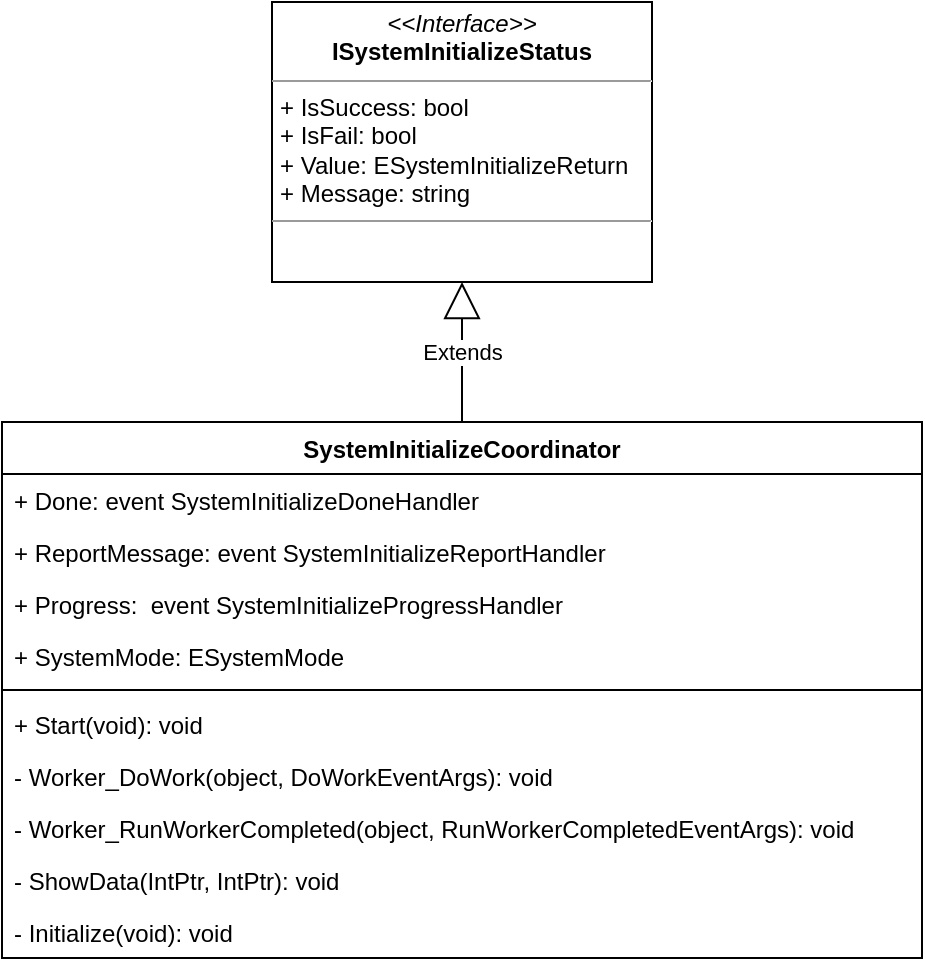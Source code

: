 <mxfile version="13.10.5" type="github" pages="6">
  <diagram id="Ql10g_WrEsumphI-Fsw1" name="System Initialize">
    <mxGraphModel dx="763" dy="784" grid="1" gridSize="10" guides="1" tooltips="1" connect="1" arrows="1" fold="1" page="1" pageScale="1" pageWidth="827" pageHeight="1169" math="0" shadow="0">
      <root>
        <mxCell id="0" />
        <mxCell id="1" parent="0" />
        <mxCell id="ycHjFJQaBbcLL5MqeMkR-2" value="&lt;p style=&quot;margin: 0px ; margin-top: 4px ; text-align: center&quot;&gt;&lt;i&gt;&amp;lt;&amp;lt;Interface&amp;gt;&amp;gt;&lt;/i&gt;&lt;br&gt;&lt;b&gt;ISystemInitializeStatus&lt;/b&gt;&lt;br&gt;&lt;/p&gt;&lt;hr size=&quot;1&quot;&gt;&lt;p style=&quot;margin: 0px ; margin-left: 4px&quot;&gt;+ IsSuccess: bool&lt;br&gt;+ IsFail: bool&lt;/p&gt;&lt;p style=&quot;margin: 0px ; margin-left: 4px&quot;&gt;+ Value: ESystemInitializeReturn&lt;/p&gt;&lt;p style=&quot;margin: 0px ; margin-left: 4px&quot;&gt;+ Message: string&lt;/p&gt;&lt;hr size=&quot;1&quot;&gt;&lt;p style=&quot;margin: 0px ; margin-left: 4px&quot;&gt;&lt;br&gt;&lt;/p&gt;" style="verticalAlign=top;align=left;overflow=fill;fontSize=12;fontFamily=Helvetica;html=1;" vertex="1" parent="1">
          <mxGeometry x="375" y="50" width="190" height="140" as="geometry" />
        </mxCell>
        <mxCell id="ycHjFJQaBbcLL5MqeMkR-5" value="SystemInitializeCoordinator" style="swimlane;fontStyle=1;align=center;verticalAlign=top;childLayout=stackLayout;horizontal=1;startSize=26;horizontalStack=0;resizeParent=1;resizeParentMax=0;resizeLast=0;collapsible=1;marginBottom=0;" vertex="1" parent="1">
          <mxGeometry x="240" y="260" width="460" height="268" as="geometry" />
        </mxCell>
        <mxCell id="ycHjFJQaBbcLL5MqeMkR-6" value="+ Done: event SystemInitializeDoneHandler" style="text;strokeColor=none;fillColor=none;align=left;verticalAlign=top;spacingLeft=4;spacingRight=4;overflow=hidden;rotatable=0;points=[[0,0.5],[1,0.5]];portConstraint=eastwest;" vertex="1" parent="ycHjFJQaBbcLL5MqeMkR-5">
          <mxGeometry y="26" width="460" height="26" as="geometry" />
        </mxCell>
        <mxCell id="ycHjFJQaBbcLL5MqeMkR-9" value="+ ReportMessage: event SystemInitializeReportHandler" style="text;strokeColor=none;fillColor=none;align=left;verticalAlign=top;spacingLeft=4;spacingRight=4;overflow=hidden;rotatable=0;points=[[0,0.5],[1,0.5]];portConstraint=eastwest;" vertex="1" parent="ycHjFJQaBbcLL5MqeMkR-5">
          <mxGeometry y="52" width="460" height="26" as="geometry" />
        </mxCell>
        <mxCell id="ycHjFJQaBbcLL5MqeMkR-11" value="+ Progress:  event SystemInitializeProgressHandler " style="text;strokeColor=none;fillColor=none;align=left;verticalAlign=top;spacingLeft=4;spacingRight=4;overflow=hidden;rotatable=0;points=[[0,0.5],[1,0.5]];portConstraint=eastwest;" vertex="1" parent="ycHjFJQaBbcLL5MqeMkR-5">
          <mxGeometry y="78" width="460" height="26" as="geometry" />
        </mxCell>
        <mxCell id="ycHjFJQaBbcLL5MqeMkR-12" value="+ SystemMode: ESystemMode" style="text;strokeColor=none;fillColor=none;align=left;verticalAlign=top;spacingLeft=4;spacingRight=4;overflow=hidden;rotatable=0;points=[[0,0.5],[1,0.5]];portConstraint=eastwest;" vertex="1" parent="ycHjFJQaBbcLL5MqeMkR-5">
          <mxGeometry y="104" width="460" height="26" as="geometry" />
        </mxCell>
        <mxCell id="ycHjFJQaBbcLL5MqeMkR-7" value="" style="line;strokeWidth=1;fillColor=none;align=left;verticalAlign=middle;spacingTop=-1;spacingLeft=3;spacingRight=3;rotatable=0;labelPosition=right;points=[];portConstraint=eastwest;" vertex="1" parent="ycHjFJQaBbcLL5MqeMkR-5">
          <mxGeometry y="130" width="460" height="8" as="geometry" />
        </mxCell>
        <mxCell id="ycHjFJQaBbcLL5MqeMkR-8" value="+ Start(void): void" style="text;strokeColor=none;fillColor=none;align=left;verticalAlign=top;spacingLeft=4;spacingRight=4;overflow=hidden;rotatable=0;points=[[0,0.5],[1,0.5]];portConstraint=eastwest;" vertex="1" parent="ycHjFJQaBbcLL5MqeMkR-5">
          <mxGeometry y="138" width="460" height="26" as="geometry" />
        </mxCell>
        <mxCell id="ycHjFJQaBbcLL5MqeMkR-14" value="- Worker_DoWork(object, DoWorkEventArgs): void" style="text;strokeColor=none;fillColor=none;align=left;verticalAlign=top;spacingLeft=4;spacingRight=4;overflow=hidden;rotatable=0;points=[[0,0.5],[1,0.5]];portConstraint=eastwest;" vertex="1" parent="ycHjFJQaBbcLL5MqeMkR-5">
          <mxGeometry y="164" width="460" height="26" as="geometry" />
        </mxCell>
        <mxCell id="ycHjFJQaBbcLL5MqeMkR-15" value="- Worker_RunWorkerCompleted(object, RunWorkerCompletedEventArgs): void" style="text;strokeColor=none;fillColor=none;align=left;verticalAlign=top;spacingLeft=4;spacingRight=4;overflow=hidden;rotatable=0;points=[[0,0.5],[1,0.5]];portConstraint=eastwest;" vertex="1" parent="ycHjFJQaBbcLL5MqeMkR-5">
          <mxGeometry y="190" width="460" height="26" as="geometry" />
        </mxCell>
        <mxCell id="ycHjFJQaBbcLL5MqeMkR-16" value="- ShowData(IntPtr, IntPtr): void" style="text;strokeColor=none;fillColor=none;align=left;verticalAlign=top;spacingLeft=4;spacingRight=4;overflow=hidden;rotatable=0;points=[[0,0.5],[1,0.5]];portConstraint=eastwest;" vertex="1" parent="ycHjFJQaBbcLL5MqeMkR-5">
          <mxGeometry y="216" width="460" height="26" as="geometry" />
        </mxCell>
        <mxCell id="ycHjFJQaBbcLL5MqeMkR-13" value="- Initialize(void): void" style="text;strokeColor=none;fillColor=none;align=left;verticalAlign=top;spacingLeft=4;spacingRight=4;overflow=hidden;rotatable=0;points=[[0,0.5],[1,0.5]];portConstraint=eastwest;" vertex="1" parent="ycHjFJQaBbcLL5MqeMkR-5">
          <mxGeometry y="242" width="460" height="26" as="geometry" />
        </mxCell>
        <mxCell id="ycHjFJQaBbcLL5MqeMkR-17" value="Extends" style="endArrow=block;endSize=16;endFill=0;html=1;entryX=0.5;entryY=1;entryDx=0;entryDy=0;exitX=0.5;exitY=0;exitDx=0;exitDy=0;" edge="1" parent="1" source="ycHjFJQaBbcLL5MqeMkR-5" target="ycHjFJQaBbcLL5MqeMkR-2">
          <mxGeometry width="160" relative="1" as="geometry">
            <mxPoint x="120" y="200" as="sourcePoint" />
            <mxPoint x="280" y="200" as="targetPoint" />
          </mxGeometry>
        </mxCell>
      </root>
    </mxGraphModel>
  </diagram>
  <diagram id="pEetu2_riXs2L3PbN_n6" name="Test Program Editor">
    <mxGraphModel dx="541" dy="653" grid="1" gridSize="10" guides="1" tooltips="1" connect="1" arrows="1" fold="1" page="1" pageScale="1" pageWidth="827" pageHeight="1169" math="0" shadow="0">
      <root>
        <mxCell id="yw-0rpx78fEYLzXJZDjr-0" />
        <mxCell id="yw-0rpx78fEYLzXJZDjr-1" parent="yw-0rpx78fEYLzXJZDjr-0" />
        <mxCell id="yw-0rpx78fEYLzXJZDjr-2" value="CGUITestProgram" style="swimlane;fontStyle=1;align=center;verticalAlign=top;childLayout=stackLayout;horizontal=1;startSize=26;horizontalStack=0;resizeParent=1;resizeParentMax=0;resizeLast=0;collapsible=1;marginBottom=0;" vertex="1" collapsed="1" parent="yw-0rpx78fEYLzXJZDjr-1">
          <mxGeometry x="344" y="480" width="140" height="26" as="geometry">
            <mxRectangle x="280" y="10" width="286" height="554" as="alternateBounds" />
          </mxGeometry>
        </mxCell>
        <mxCell id="yw-0rpx78fEYLzXJZDjr-3" value="+ m_FlowTable: CGUIFlowTable" style="text;strokeColor=none;fillColor=none;align=left;verticalAlign=top;spacingLeft=4;spacingRight=4;overflow=hidden;rotatable=0;points=[[0,0.5],[1,0.5]];portConstraint=eastwest;" vertex="1" parent="yw-0rpx78fEYLzXJZDjr-2">
          <mxGeometry y="26" width="140" height="26" as="geometry" />
        </mxCell>
        <mxCell id="yw-0rpx78fEYLzXJZDjr-6" value="+ m_TimingTable: CGUITimingTable" style="text;strokeColor=none;fillColor=none;align=left;verticalAlign=top;spacingLeft=4;spacingRight=4;overflow=hidden;rotatable=0;points=[[0,0.5],[1,0.5]];portConstraint=eastwest;" vertex="1" parent="yw-0rpx78fEYLzXJZDjr-2">
          <mxGeometry y="52" width="140" height="26" as="geometry" />
        </mxCell>
        <mxCell id="yw-0rpx78fEYLzXJZDjr-7" value="+ m_LimitTable: CGUILimitTable" style="text;strokeColor=none;fillColor=none;align=left;verticalAlign=top;spacingLeft=4;spacingRight=4;overflow=hidden;rotatable=0;points=[[0,0.5],[1,0.5]];portConstraint=eastwest;" vertex="1" parent="yw-0rpx78fEYLzXJZDjr-2">
          <mxGeometry y="78" width="140" height="26" as="geometry" />
        </mxCell>
        <mxCell id="yw-0rpx78fEYLzXJZDjr-8" value="+ m_Pattern: CGUIPattern" style="text;strokeColor=none;fillColor=none;align=left;verticalAlign=top;spacingLeft=4;spacingRight=4;overflow=hidden;rotatable=0;points=[[0,0.5],[1,0.5]];portConstraint=eastwest;" vertex="1" parent="yw-0rpx78fEYLzXJZDjr-2">
          <mxGeometry y="104" width="140" height="26" as="geometry" />
        </mxCell>
        <mxCell id="yw-0rpx78fEYLzXJZDjr-10" value="+ m_bPause: bool" style="text;strokeColor=none;fillColor=none;align=left;verticalAlign=top;spacingLeft=4;spacingRight=4;overflow=hidden;rotatable=0;points=[[0,0.5],[1,0.5]];portConstraint=eastwest;" vertex="1" parent="yw-0rpx78fEYLzXJZDjr-2">
          <mxGeometry y="130" width="140" height="26" as="geometry" />
        </mxCell>
        <mxCell id="yw-0rpx78fEYLzXJZDjr-13" value="+ m_bDebugTestMode: bool" style="text;strokeColor=none;fillColor=none;align=left;verticalAlign=top;spacingLeft=4;spacingRight=4;overflow=hidden;rotatable=0;points=[[0,0.5],[1,0.5]];portConstraint=eastwest;" vertex="1" parent="yw-0rpx78fEYLzXJZDjr-2">
          <mxGeometry y="156" width="140" height="26" as="geometry" />
        </mxCell>
        <mxCell id="yw-0rpx78fEYLzXJZDjr-14" value="+ m_bHoldTestMode: bool" style="text;strokeColor=none;fillColor=none;align=left;verticalAlign=top;spacingLeft=4;spacingRight=4;overflow=hidden;rotatable=0;points=[[0,0.5],[1,0.5]];portConstraint=eastwest;" vertex="1" parent="yw-0rpx78fEYLzXJZDjr-2">
          <mxGeometry y="182" width="140" height="26" as="geometry" />
        </mxCell>
        <mxCell id="yw-0rpx78fEYLzXJZDjr-12" value="+ m_bBreakAcFail: bool" style="text;strokeColor=none;fillColor=none;align=left;verticalAlign=top;spacingLeft=4;spacingRight=4;overflow=hidden;rotatable=0;points=[[0,0.5],[1,0.5]];portConstraint=eastwest;" vertex="1" parent="yw-0rpx78fEYLzXJZDjr-2">
          <mxGeometry y="208" width="140" height="26" as="geometry" />
        </mxCell>
        <mxCell id="yw-0rpx78fEYLzXJZDjr-11" value="+ m_Signal: CGUISignal" style="text;strokeColor=none;fillColor=none;align=left;verticalAlign=top;spacingLeft=4;spacingRight=4;overflow=hidden;rotatable=0;points=[[0,0.5],[1,0.5]];portConstraint=eastwest;" vertex="1" parent="yw-0rpx78fEYLzXJZDjr-2">
          <mxGeometry y="234" width="140" height="26" as="geometry" />
        </mxCell>
        <mxCell id="yw-0rpx78fEYLzXJZDjr-15" value="+ m_bBreakDcFail: bool" style="text;strokeColor=none;fillColor=none;align=left;verticalAlign=top;spacingLeft=4;spacingRight=4;overflow=hidden;rotatable=0;points=[[0,0.5],[1,0.5]];portConstraint=eastwest;" vertex="1" parent="yw-0rpx78fEYLzXJZDjr-2">
          <mxGeometry y="260" width="140" height="26" as="geometry" />
        </mxCell>
        <mxCell id="yw-0rpx78fEYLzXJZDjr-16" value="+ m_dTestItemLoopDelay: double" style="text;strokeColor=none;fillColor=none;align=left;verticalAlign=top;spacingLeft=4;spacingRight=4;overflow=hidden;rotatable=0;points=[[0,0.5],[1,0.5]];portConstraint=eastwest;" vertex="1" parent="yw-0rpx78fEYLzXJZDjr-2">
          <mxGeometry y="286" width="140" height="26" as="geometry" />
        </mxCell>
        <mxCell id="yw-0rpx78fEYLzXJZDjr-18" value="+ m_dIndexTestTime: double" style="text;strokeColor=none;fillColor=none;align=left;verticalAlign=top;spacingLeft=4;spacingRight=4;overflow=hidden;rotatable=0;points=[[0,0.5],[1,0.5]];portConstraint=eastwest;" vertex="1" parent="yw-0rpx78fEYLzXJZDjr-2">
          <mxGeometry y="312" width="140" height="26" as="geometry" />
        </mxCell>
        <mxCell id="yw-0rpx78fEYLzXJZDjr-19" value="+ m_dRealTestTime: double" style="text;strokeColor=none;fillColor=none;align=left;verticalAlign=top;spacingLeft=4;spacingRight=4;overflow=hidden;rotatable=0;points=[[0,0.5],[1,0.5]];portConstraint=eastwest;" vertex="1" parent="yw-0rpx78fEYLzXJZDjr-2">
          <mxGeometry y="338" width="140" height="26" as="geometry" />
        </mxCell>
        <mxCell id="yw-0rpx78fEYLzXJZDjr-17" value="+ m_uiTestItemLoopCount: uint" style="text;strokeColor=none;fillColor=none;align=left;verticalAlign=top;spacingLeft=4;spacingRight=4;overflow=hidden;rotatable=0;points=[[0,0.5],[1,0.5]];portConstraint=eastwest;" vertex="1" parent="yw-0rpx78fEYLzXJZDjr-2">
          <mxGeometry y="364" width="140" height="26" as="geometry" />
        </mxCell>
        <mxCell id="yw-0rpx78fEYLzXJZDjr-9" value="+ m_Spjt: CGUISpjt" style="text;strokeColor=none;fillColor=none;align=left;verticalAlign=top;spacingLeft=4;spacingRight=4;overflow=hidden;rotatable=0;points=[[0,0.5],[1,0.5]];portConstraint=eastwest;" vertex="1" parent="yw-0rpx78fEYLzXJZDjr-2">
          <mxGeometry y="390" width="140" height="26" as="geometry" />
        </mxCell>
        <mxCell id="yw-0rpx78fEYLzXJZDjr-4" value="" style="line;strokeWidth=1;fillColor=none;align=left;verticalAlign=middle;spacingTop=-1;spacingLeft=3;spacingRight=3;rotatable=0;labelPosition=right;points=[];portConstraint=eastwest;" vertex="1" parent="yw-0rpx78fEYLzXJZDjr-2">
          <mxGeometry y="416" width="140" height="8" as="geometry" />
        </mxCell>
        <mxCell id="yw-0rpx78fEYLzXJZDjr-5" value="+ GenerateHeader(string): bool" style="text;strokeColor=none;fillColor=none;align=left;verticalAlign=top;spacingLeft=4;spacingRight=4;overflow=hidden;rotatable=0;points=[[0,0.5],[1,0.5]];portConstraint=eastwest;" vertex="1" parent="yw-0rpx78fEYLzXJZDjr-2">
          <mxGeometry y="424" width="140" height="26" as="geometry" />
        </mxCell>
        <mxCell id="yw-0rpx78fEYLzXJZDjr-20" value="+ get_m_bActiveSite(uint): bool" style="text;strokeColor=none;fillColor=none;align=left;verticalAlign=top;spacingLeft=4;spacingRight=4;overflow=hidden;rotatable=0;points=[[0,0.5],[1,0.5]];portConstraint=eastwest;" vertex="1" parent="yw-0rpx78fEYLzXJZDjr-2">
          <mxGeometry y="450" width="140" height="26" as="geometry" />
        </mxCell>
        <mxCell id="yw-0rpx78fEYLzXJZDjr-21" value="+ Initialize(void): void" style="text;strokeColor=none;fillColor=none;align=left;verticalAlign=top;spacingLeft=4;spacingRight=4;overflow=hidden;rotatable=0;points=[[0,0.5],[1,0.5]];portConstraint=eastwest;" vertex="1" parent="yw-0rpx78fEYLzXJZDjr-2">
          <mxGeometry y="476" width="140" height="26" as="geometry" />
        </mxCell>
        <mxCell id="yw-0rpx78fEYLzXJZDjr-22" value="+ Save(void): void" style="text;strokeColor=none;fillColor=none;align=left;verticalAlign=top;spacingLeft=4;spacingRight=4;overflow=hidden;rotatable=0;points=[[0,0.5],[1,0.5]];portConstraint=eastwest;" vertex="1" parent="yw-0rpx78fEYLzXJZDjr-2">
          <mxGeometry y="502" width="140" height="26" as="geometry" />
        </mxCell>
        <mxCell id="yw-0rpx78fEYLzXJZDjr-23" value="+ set_m_bActiveSite(uint, bool): void" style="text;strokeColor=none;fillColor=none;align=left;verticalAlign=top;spacingLeft=4;spacingRight=4;overflow=hidden;rotatable=0;points=[[0,0.5],[1,0.5]];portConstraint=eastwest;" vertex="1" parent="yw-0rpx78fEYLzXJZDjr-2">
          <mxGeometry y="528" width="140" height="26" as="geometry" />
        </mxCell>
        <mxCell id="yw-0rpx78fEYLzXJZDjr-24" value="CGUISpjt" style="swimlane;fontStyle=1;align=center;verticalAlign=top;childLayout=stackLayout;horizontal=1;startSize=26;horizontalStack=0;resizeParent=1;resizeParentMax=0;resizeLast=0;collapsible=1;marginBottom=0;" vertex="1" collapsed="1" parent="yw-0rpx78fEYLzXJZDjr-1">
          <mxGeometry x="30" y="620" width="90" height="26" as="geometry">
            <mxRectangle x="20" y="490" width="240" height="658" as="alternateBounds" />
          </mxGeometry>
        </mxCell>
        <mxCell id="yw-0rpx78fEYLzXJZDjr-25" value="+ m_szFlowTable: string" style="text;strokeColor=none;fillColor=none;align=left;verticalAlign=top;spacingLeft=4;spacingRight=4;overflow=hidden;rotatable=0;points=[[0,0.5],[1,0.5]];portConstraint=eastwest;" vertex="1" parent="yw-0rpx78fEYLzXJZDjr-24">
          <mxGeometry y="26" width="90" height="26" as="geometry" />
        </mxCell>
        <mxCell id="yw-0rpx78fEYLzXJZDjr-28" value="+ m_TimSet: string" style="text;strokeColor=none;fillColor=none;align=left;verticalAlign=top;spacingLeft=4;spacingRight=4;overflow=hidden;rotatable=0;points=[[0,0.5],[1,0.5]];portConstraint=eastwest;" vertex="1" parent="yw-0rpx78fEYLzXJZDjr-24">
          <mxGeometry y="52" width="90" height="26" as="geometry" />
        </mxCell>
        <mxCell id="yw-0rpx78fEYLzXJZDjr-29" value="+ m_szLimit: string" style="text;strokeColor=none;fillColor=none;align=left;verticalAlign=top;spacingLeft=4;spacingRight=4;overflow=hidden;rotatable=0;points=[[0,0.5],[1,0.5]];portConstraint=eastwest;" vertex="1" parent="yw-0rpx78fEYLzXJZDjr-24">
          <mxGeometry y="78" width="90" height="26" as="geometry" />
        </mxCell>
        <mxCell id="yw-0rpx78fEYLzXJZDjr-30" value="+ m_szDll: string" style="text;strokeColor=none;fillColor=none;align=left;verticalAlign=top;spacingLeft=4;spacingRight=4;overflow=hidden;rotatable=0;points=[[0,0.5],[1,0.5]];portConstraint=eastwest;" vertex="1" parent="yw-0rpx78fEYLzXJZDjr-24">
          <mxGeometry y="104" width="90" height="26" as="geometry" />
        </mxCell>
        <mxCell id="yw-0rpx78fEYLzXJZDjr-31" value="+ m_VszPattern: List&lt;string&gt;" style="text;strokeColor=none;fillColor=none;align=left;verticalAlign=top;spacingLeft=4;spacingRight=4;overflow=hidden;rotatable=0;points=[[0,0.5],[1,0.5]];portConstraint=eastwest;" vertex="1" parent="yw-0rpx78fEYLzXJZDjr-24">
          <mxGeometry y="130" width="90" height="26" as="geometry" />
        </mxCell>
        <mxCell id="yw-0rpx78fEYLzXJZDjr-32" value="+ m_iTesterType: int" style="text;strokeColor=none;fillColor=none;align=left;verticalAlign=top;spacingLeft=4;spacingRight=4;overflow=hidden;rotatable=0;points=[[0,0.5],[1,0.5]];portConstraint=eastwest;" vertex="1" parent="yw-0rpx78fEYLzXJZDjr-24">
          <mxGeometry y="156" width="90" height="26" as="geometry" />
        </mxCell>
        <mxCell id="yw-0rpx78fEYLzXJZDjr-33" value="+ m_uiMaxSite: uint" style="text;strokeColor=none;fillColor=none;align=left;verticalAlign=top;spacingLeft=4;spacingRight=4;overflow=hidden;rotatable=0;points=[[0,0.5],[1,0.5]];portConstraint=eastwest;" vertex="1" parent="yw-0rpx78fEYLzXJZDjr-24">
          <mxGeometry y="182" width="90" height="26" as="geometry" />
        </mxCell>
        <mxCell id="yw-0rpx78fEYLzXJZDjr-34" value="+ m_iHwAlarmBin: int" style="text;strokeColor=none;fillColor=none;align=left;verticalAlign=top;spacingLeft=4;spacingRight=4;overflow=hidden;rotatable=0;points=[[0,0.5],[1,0.5]];portConstraint=eastwest;" vertex="1" parent="yw-0rpx78fEYLzXJZDjr-24">
          <mxGeometry y="208" width="90" height="26" as="geometry" />
        </mxCell>
        <mxCell id="yw-0rpx78fEYLzXJZDjr-35" value="+ m_iSwAlarmBin: int" style="text;strokeColor=none;fillColor=none;align=left;verticalAlign=top;spacingLeft=4;spacingRight=4;overflow=hidden;rotatable=0;points=[[0,0.5],[1,0.5]];portConstraint=eastwest;" vertex="1" parent="yw-0rpx78fEYLzXJZDjr-24">
          <mxGeometry y="234" width="90" height="26" as="geometry" />
        </mxCell>
        <mxCell id="yw-0rpx78fEYLzXJZDjr-36" value="+ m_szProductType: string" style="text;strokeColor=none;fillColor=none;align=left;verticalAlign=top;spacingLeft=4;spacingRight=4;overflow=hidden;rotatable=0;points=[[0,0.5],[1,0.5]];portConstraint=eastwest;" vertex="1" parent="yw-0rpx78fEYLzXJZDjr-24">
          <mxGeometry y="260" width="90" height="26" as="geometry" />
        </mxCell>
        <mxCell id="yw-0rpx78fEYLzXJZDjr-37" value="+ m_szSignal: string" style="text;strokeColor=none;fillColor=none;align=left;verticalAlign=top;spacingLeft=4;spacingRight=4;overflow=hidden;rotatable=0;points=[[0,0.5],[1,0.5]];portConstraint=eastwest;" vertex="1" parent="yw-0rpx78fEYLzXJZDjr-24">
          <mxGeometry y="286" width="90" height="26" as="geometry" />
        </mxCell>
        <mxCell id="yw-0rpx78fEYLzXJZDjr-38" value="+ m_bXls: bool" style="text;strokeColor=none;fillColor=none;align=left;verticalAlign=top;spacingLeft=4;spacingRight=4;overflow=hidden;rotatable=0;points=[[0,0.5],[1,0.5]];portConstraint=eastwest;" vertex="1" parent="yw-0rpx78fEYLzXJZDjr-24">
          <mxGeometry y="312" width="90" height="26" as="geometry" />
        </mxCell>
        <mxCell id="yw-0rpx78fEYLzXJZDjr-39" value="+ m_bContinueOnAcFail: bool" style="text;strokeColor=none;fillColor=none;align=left;verticalAlign=top;spacingLeft=4;spacingRight=4;overflow=hidden;rotatable=0;points=[[0,0.5],[1,0.5]];portConstraint=eastwest;" vertex="1" parent="yw-0rpx78fEYLzXJZDjr-24">
          <mxGeometry y="338" width="90" height="26" as="geometry" />
        </mxCell>
        <mxCell id="yw-0rpx78fEYLzXJZDjr-40" value="+ m_bTestTime: bool" style="text;strokeColor=none;fillColor=none;align=left;verticalAlign=top;spacingLeft=4;spacingRight=4;overflow=hidden;rotatable=0;points=[[0,0.5],[1,0.5]];portConstraint=eastwest;" vertex="1" parent="yw-0rpx78fEYLzXJZDjr-24">
          <mxGeometry y="364" width="90" height="26" as="geometry" />
        </mxCell>
        <mxCell id="yw-0rpx78fEYLzXJZDjr-41" value="+ m_bDatalog: bool" style="text;strokeColor=none;fillColor=none;align=left;verticalAlign=top;spacingLeft=4;spacingRight=4;overflow=hidden;rotatable=0;points=[[0,0.5],[1,0.5]];portConstraint=eastwest;" vertex="1" parent="yw-0rpx78fEYLzXJZDjr-24">
          <mxGeometry y="390" width="90" height="26" as="geometry" />
        </mxCell>
        <mxCell id="yw-0rpx78fEYLzXJZDjr-42" value="+ m_bTestRawData: bool" style="text;strokeColor=none;fillColor=none;align=left;verticalAlign=top;spacingLeft=4;spacingRight=4;overflow=hidden;rotatable=0;points=[[0,0.5],[1,0.5]];portConstraint=eastwest;" vertex="1" parent="yw-0rpx78fEYLzXJZDjr-24">
          <mxGeometry y="416" width="90" height="26" as="geometry" />
        </mxCell>
        <mxCell id="yw-0rpx78fEYLzXJZDjr-43" value="+ m_uiInterface: uint" style="text;strokeColor=none;fillColor=none;align=left;verticalAlign=top;spacingLeft=4;spacingRight=4;overflow=hidden;rotatable=0;points=[[0,0.5],[1,0.5]];portConstraint=eastwest;" vertex="1" parent="yw-0rpx78fEYLzXJZDjr-24">
          <mxGeometry y="442" width="90" height="26" as="geometry" />
        </mxCell>
        <mxCell id="yw-0rpx78fEYLzXJZDjr-44" value="+ m_szOSVersion: string" style="text;strokeColor=none;fillColor=none;align=left;verticalAlign=top;spacingLeft=4;spacingRight=4;overflow=hidden;rotatable=0;points=[[0,0.5],[1,0.5]];portConstraint=eastwest;" vertex="1" parent="yw-0rpx78fEYLzXJZDjr-24">
          <mxGeometry y="468" width="90" height="26" as="geometry" />
        </mxCell>
        <mxCell id="yw-0rpx78fEYLzXJZDjr-45" value="+ m_bStopOnFail: bool" style="text;strokeColor=none;fillColor=none;align=left;verticalAlign=top;spacingLeft=4;spacingRight=4;overflow=hidden;rotatable=0;points=[[0,0.5],[1,0.5]];portConstraint=eastwest;" vertex="1" parent="yw-0rpx78fEYLzXJZDjr-24">
          <mxGeometry y="494" width="90" height="26" as="geometry" />
        </mxCell>
        <mxCell id="yw-0rpx78fEYLzXJZDjr-46" value="+ m_szFullName: string" style="text;strokeColor=none;fillColor=none;align=left;verticalAlign=top;spacingLeft=4;spacingRight=4;overflow=hidden;rotatable=0;points=[[0,0.5],[1,0.5]];portConstraint=eastwest;" vertex="1" parent="yw-0rpx78fEYLzXJZDjr-24">
          <mxGeometry y="520" width="90" height="26" as="geometry" />
        </mxCell>
        <mxCell id="yw-0rpx78fEYLzXJZDjr-26" value="" style="line;strokeWidth=1;fillColor=none;align=left;verticalAlign=middle;spacingTop=-1;spacingLeft=3;spacingRight=3;rotatable=0;labelPosition=right;points=[];portConstraint=eastwest;" vertex="1" parent="yw-0rpx78fEYLzXJZDjr-24">
          <mxGeometry y="546" width="90" height="8" as="geometry" />
        </mxCell>
        <mxCell id="yw-0rpx78fEYLzXJZDjr-27" value="+ CopyFrom(CGUISpjt): void" style="text;strokeColor=none;fillColor=none;align=left;verticalAlign=top;spacingLeft=4;spacingRight=4;overflow=hidden;rotatable=0;points=[[0,0.5],[1,0.5]];portConstraint=eastwest;" vertex="1" parent="yw-0rpx78fEYLzXJZDjr-24">
          <mxGeometry y="554" width="90" height="26" as="geometry" />
        </mxCell>
        <mxCell id="yw-0rpx78fEYLzXJZDjr-47" value="+ Initialize(void): void" style="text;strokeColor=none;fillColor=none;align=left;verticalAlign=top;spacingLeft=4;spacingRight=4;overflow=hidden;rotatable=0;points=[[0,0.5],[1,0.5]];portConstraint=eastwest;" vertex="1" parent="yw-0rpx78fEYLzXJZDjr-24">
          <mxGeometry y="580" width="90" height="26" as="geometry" />
        </mxCell>
        <mxCell id="yw-0rpx78fEYLzXJZDjr-48" value="+ SerializeSpjt(bool): bool" style="text;strokeColor=none;fillColor=none;align=left;verticalAlign=top;spacingLeft=4;spacingRight=4;overflow=hidden;rotatable=0;points=[[0,0.5],[1,0.5]];portConstraint=eastwest;" vertex="1" parent="yw-0rpx78fEYLzXJZDjr-24">
          <mxGeometry y="606" width="90" height="26" as="geometry" />
        </mxCell>
        <mxCell id="yw-0rpx78fEYLzXJZDjr-50" value="+ SerializeSpjt(string, bool): bool" style="text;strokeColor=none;fillColor=none;align=left;verticalAlign=top;spacingLeft=4;spacingRight=4;overflow=hidden;rotatable=0;points=[[0,0.5],[1,0.5]];portConstraint=eastwest;" vertex="1" parent="yw-0rpx78fEYLzXJZDjr-24">
          <mxGeometry y="632" width="90" height="26" as="geometry" />
        </mxCell>
        <mxCell id="yw-0rpx78fEYLzXJZDjr-51" value="CGUISignal" style="swimlane;fontStyle=1;align=center;verticalAlign=top;childLayout=stackLayout;horizontal=1;startSize=26;horizontalStack=0;resizeParent=1;resizeParentMax=0;resizeLast=0;collapsible=1;marginBottom=0;" vertex="1" collapsed="1" parent="yw-0rpx78fEYLzXJZDjr-1">
          <mxGeometry x="150" y="620" width="100" height="26" as="geometry">
            <mxRectangle x="150" y="620" width="250" height="216" as="alternateBounds" />
          </mxGeometry>
        </mxCell>
        <mxCell id="yw-0rpx78fEYLzXJZDjr-52" value="+ m_VPinGroup: List&lt;CGUIPinGroup&gt;" style="text;strokeColor=none;fillColor=none;align=left;verticalAlign=top;spacingLeft=4;spacingRight=4;overflow=hidden;rotatable=0;points=[[0,0.5],[1,0.5]];portConstraint=eastwest;" vertex="1" parent="yw-0rpx78fEYLzXJZDjr-51">
          <mxGeometry y="26" width="100" height="26" as="geometry" />
        </mxCell>
        <mxCell id="yw-0rpx78fEYLzXJZDjr-55" value="+ m_VPinData: List&lt;CGUIPinData&gt;" style="text;strokeColor=none;fillColor=none;align=left;verticalAlign=top;spacingLeft=4;spacingRight=4;overflow=hidden;rotatable=0;points=[[0,0.5],[1,0.5]];portConstraint=eastwest;" vertex="1" parent="yw-0rpx78fEYLzXJZDjr-51">
          <mxGeometry y="52" width="100" height="26" as="geometry" />
        </mxCell>
        <mxCell id="yw-0rpx78fEYLzXJZDjr-56" value="+ m_SoftwareSlot: CGUISoftwareSlot" style="text;strokeColor=none;fillColor=none;align=left;verticalAlign=top;spacingLeft=4;spacingRight=4;overflow=hidden;rotatable=0;points=[[0,0.5],[1,0.5]];portConstraint=eastwest;" vertex="1" parent="yw-0rpx78fEYLzXJZDjr-51">
          <mxGeometry y="78" width="100" height="26" as="geometry" />
        </mxCell>
        <mxCell id="yw-0rpx78fEYLzXJZDjr-53" value="" style="line;strokeWidth=1;fillColor=none;align=left;verticalAlign=middle;spacingTop=-1;spacingLeft=3;spacingRight=3;rotatable=0;labelPosition=right;points=[];portConstraint=eastwest;" vertex="1" parent="yw-0rpx78fEYLzXJZDjr-51">
          <mxGeometry y="104" width="100" height="8" as="geometry" />
        </mxCell>
        <mxCell id="yw-0rpx78fEYLzXJZDjr-54" value="+ CopyFrom(CGUISignal): void" style="text;strokeColor=none;fillColor=none;align=left;verticalAlign=top;spacingLeft=4;spacingRight=4;overflow=hidden;rotatable=0;points=[[0,0.5],[1,0.5]];portConstraint=eastwest;" vertex="1" parent="yw-0rpx78fEYLzXJZDjr-51">
          <mxGeometry y="112" width="100" height="26" as="geometry" />
        </mxCell>
        <mxCell id="yw-0rpx78fEYLzXJZDjr-57" value="+ Initialize(void): void" style="text;strokeColor=none;fillColor=none;align=left;verticalAlign=top;spacingLeft=4;spacingRight=4;overflow=hidden;rotatable=0;points=[[0,0.5],[1,0.5]];portConstraint=eastwest;" vertex="1" parent="yw-0rpx78fEYLzXJZDjr-51">
          <mxGeometry y="138" width="100" height="26" as="geometry" />
        </mxCell>
        <mxCell id="yw-0rpx78fEYLzXJZDjr-58" value="+ SerializeSignal(bool): bool" style="text;strokeColor=none;fillColor=none;align=left;verticalAlign=top;spacingLeft=4;spacingRight=4;overflow=hidden;rotatable=0;points=[[0,0.5],[1,0.5]];portConstraint=eastwest;" vertex="1" parent="yw-0rpx78fEYLzXJZDjr-51">
          <mxGeometry y="164" width="100" height="26" as="geometry" />
        </mxCell>
        <mxCell id="yw-0rpx78fEYLzXJZDjr-59" value="+ SerializeSignal(string, bool): bool" style="text;strokeColor=none;fillColor=none;align=left;verticalAlign=top;spacingLeft=4;spacingRight=4;overflow=hidden;rotatable=0;points=[[0,0.5],[1,0.5]];portConstraint=eastwest;" vertex="1" parent="yw-0rpx78fEYLzXJZDjr-51">
          <mxGeometry y="190" width="100" height="26" as="geometry" />
        </mxCell>
        <mxCell id="yw-0rpx78fEYLzXJZDjr-60" value="CGUIFlowTable" style="swimlane;fontStyle=1;align=center;verticalAlign=top;childLayout=stackLayout;horizontal=1;startSize=26;horizontalStack=0;resizeParent=1;resizeParentMax=0;resizeLast=0;collapsible=1;marginBottom=0;" vertex="1" collapsed="1" parent="yw-0rpx78fEYLzXJZDjr-1">
          <mxGeometry x="280" y="620" width="120" height="26" as="geometry">
            <mxRectangle x="280" y="620" width="240" height="164" as="alternateBounds" />
          </mxGeometry>
        </mxCell>
        <mxCell id="yw-0rpx78fEYLzXJZDjr-61" value="+ m_VFlowData: List&lt;CGUIFlowData&gt;" style="text;strokeColor=none;fillColor=none;align=left;verticalAlign=top;spacingLeft=4;spacingRight=4;overflow=hidden;rotatable=0;points=[[0,0.5],[1,0.5]];portConstraint=eastwest;" vertex="1" parent="yw-0rpx78fEYLzXJZDjr-60">
          <mxGeometry y="26" width="120" height="26" as="geometry" />
        </mxCell>
        <mxCell id="yw-0rpx78fEYLzXJZDjr-62" value="" style="line;strokeWidth=1;fillColor=none;align=left;verticalAlign=middle;spacingTop=-1;spacingLeft=3;spacingRight=3;rotatable=0;labelPosition=right;points=[];portConstraint=eastwest;" vertex="1" parent="yw-0rpx78fEYLzXJZDjr-60">
          <mxGeometry y="52" width="120" height="8" as="geometry" />
        </mxCell>
        <mxCell id="yw-0rpx78fEYLzXJZDjr-63" value="+ CopyFrom(CGUIFlowTable): void" style="text;strokeColor=none;fillColor=none;align=left;verticalAlign=top;spacingLeft=4;spacingRight=4;overflow=hidden;rotatable=0;points=[[0,0.5],[1,0.5]];portConstraint=eastwest;" vertex="1" parent="yw-0rpx78fEYLzXJZDjr-60">
          <mxGeometry y="60" width="120" height="26" as="geometry" />
        </mxCell>
        <mxCell id="yw-0rpx78fEYLzXJZDjr-64" value="+ Initialize(void): void" style="text;strokeColor=none;fillColor=none;align=left;verticalAlign=top;spacingLeft=4;spacingRight=4;overflow=hidden;rotatable=0;points=[[0,0.5],[1,0.5]];portConstraint=eastwest;" vertex="1" parent="yw-0rpx78fEYLzXJZDjr-60">
          <mxGeometry y="86" width="120" height="26" as="geometry" />
        </mxCell>
        <mxCell id="yw-0rpx78fEYLzXJZDjr-65" value="+ SerializeFlowTable(bool): bool" style="text;strokeColor=none;fillColor=none;align=left;verticalAlign=top;spacingLeft=4;spacingRight=4;overflow=hidden;rotatable=0;points=[[0,0.5],[1,0.5]];portConstraint=eastwest;" vertex="1" parent="yw-0rpx78fEYLzXJZDjr-60">
          <mxGeometry y="112" width="120" height="26" as="geometry" />
        </mxCell>
        <mxCell id="yw-0rpx78fEYLzXJZDjr-66" value="+ SerializeFlowTable(string, bool): bool" style="text;strokeColor=none;fillColor=none;align=left;verticalAlign=top;spacingLeft=4;spacingRight=4;overflow=hidden;rotatable=0;points=[[0,0.5],[1,0.5]];portConstraint=eastwest;" vertex="1" parent="yw-0rpx78fEYLzXJZDjr-60">
          <mxGeometry y="138" width="120" height="26" as="geometry" />
        </mxCell>
        <mxCell id="yw-0rpx78fEYLzXJZDjr-67" value="CGUITimingTable" style="swimlane;fontStyle=1;align=center;verticalAlign=top;childLayout=stackLayout;horizontal=1;startSize=26;horizontalStack=0;resizeParent=1;resizeParentMax=0;resizeLast=0;collapsible=1;marginBottom=0;" vertex="1" collapsed="1" parent="yw-0rpx78fEYLzXJZDjr-1">
          <mxGeometry x="440" y="620" width="120" height="26" as="geometry">
            <mxRectangle x="440" y="620" width="240" height="164" as="alternateBounds" />
          </mxGeometry>
        </mxCell>
        <mxCell id="yw-0rpx78fEYLzXJZDjr-68" value="+ m_VTimingSet: List&lt;CGUITimingSet&gt;" style="text;strokeColor=none;fillColor=none;align=left;verticalAlign=top;spacingLeft=4;spacingRight=4;overflow=hidden;rotatable=0;points=[[0,0.5],[1,0.5]];portConstraint=eastwest;" vertex="1" parent="yw-0rpx78fEYLzXJZDjr-67">
          <mxGeometry y="26" width="120" height="26" as="geometry" />
        </mxCell>
        <mxCell id="yw-0rpx78fEYLzXJZDjr-69" value="" style="line;strokeWidth=1;fillColor=none;align=left;verticalAlign=middle;spacingTop=-1;spacingLeft=3;spacingRight=3;rotatable=0;labelPosition=right;points=[];portConstraint=eastwest;" vertex="1" parent="yw-0rpx78fEYLzXJZDjr-67">
          <mxGeometry y="52" width="120" height="8" as="geometry" />
        </mxCell>
        <mxCell id="yw-0rpx78fEYLzXJZDjr-70" value="+ CopyFrom(CGUITimingTable): void" style="text;strokeColor=none;fillColor=none;align=left;verticalAlign=top;spacingLeft=4;spacingRight=4;overflow=hidden;rotatable=0;points=[[0,0.5],[1,0.5]];portConstraint=eastwest;" vertex="1" parent="yw-0rpx78fEYLzXJZDjr-67">
          <mxGeometry y="60" width="120" height="26" as="geometry" />
        </mxCell>
        <mxCell id="yw-0rpx78fEYLzXJZDjr-71" value="+ Initialize(void): void" style="text;strokeColor=none;fillColor=none;align=left;verticalAlign=top;spacingLeft=4;spacingRight=4;overflow=hidden;rotatable=0;points=[[0,0.5],[1,0.5]];portConstraint=eastwest;" vertex="1" parent="yw-0rpx78fEYLzXJZDjr-67">
          <mxGeometry y="86" width="120" height="26" as="geometry" />
        </mxCell>
        <mxCell id="yw-0rpx78fEYLzXJZDjr-72" value="+ SerializeTimingTable(bool): bool" style="text;strokeColor=none;fillColor=none;align=left;verticalAlign=top;spacingLeft=4;spacingRight=4;overflow=hidden;rotatable=0;points=[[0,0.5],[1,0.5]];portConstraint=eastwest;" vertex="1" parent="yw-0rpx78fEYLzXJZDjr-67">
          <mxGeometry y="112" width="120" height="26" as="geometry" />
        </mxCell>
        <mxCell id="yw-0rpx78fEYLzXJZDjr-73" value="+ SerializeTimingTable(string, bool): bool" style="text;strokeColor=none;fillColor=none;align=left;verticalAlign=top;spacingLeft=4;spacingRight=4;overflow=hidden;rotatable=0;points=[[0,0.5],[1,0.5]];portConstraint=eastwest;" vertex="1" parent="yw-0rpx78fEYLzXJZDjr-67">
          <mxGeometry y="138" width="120" height="26" as="geometry" />
        </mxCell>
        <mxCell id="yw-0rpx78fEYLzXJZDjr-74" value="CGUILimitTable" style="swimlane;fontStyle=1;align=center;verticalAlign=top;childLayout=stackLayout;horizontal=1;startSize=26;horizontalStack=0;resizeParent=1;resizeParentMax=0;resizeLast=0;collapsible=1;marginBottom=0;" vertex="1" collapsed="1" parent="yw-0rpx78fEYLzXJZDjr-1">
          <mxGeometry x="580" y="620" width="120" height="26" as="geometry">
            <mxRectangle x="580" y="620" width="240" height="164" as="alternateBounds" />
          </mxGeometry>
        </mxCell>
        <mxCell id="yw-0rpx78fEYLzXJZDjr-75" value="+ m_VLimit: List&lt;CGUILimit&gt;" style="text;strokeColor=none;fillColor=none;align=left;verticalAlign=top;spacingLeft=4;spacingRight=4;overflow=hidden;rotatable=0;points=[[0,0.5],[1,0.5]];portConstraint=eastwest;" vertex="1" parent="yw-0rpx78fEYLzXJZDjr-74">
          <mxGeometry y="26" width="120" height="26" as="geometry" />
        </mxCell>
        <mxCell id="yw-0rpx78fEYLzXJZDjr-76" value="" style="line;strokeWidth=1;fillColor=none;align=left;verticalAlign=middle;spacingTop=-1;spacingLeft=3;spacingRight=3;rotatable=0;labelPosition=right;points=[];portConstraint=eastwest;" vertex="1" parent="yw-0rpx78fEYLzXJZDjr-74">
          <mxGeometry y="52" width="120" height="8" as="geometry" />
        </mxCell>
        <mxCell id="yw-0rpx78fEYLzXJZDjr-77" value="+ CopyFrom(CGUILimitTable): void" style="text;strokeColor=none;fillColor=none;align=left;verticalAlign=top;spacingLeft=4;spacingRight=4;overflow=hidden;rotatable=0;points=[[0,0.5],[1,0.5]];portConstraint=eastwest;" vertex="1" parent="yw-0rpx78fEYLzXJZDjr-74">
          <mxGeometry y="60" width="120" height="26" as="geometry" />
        </mxCell>
        <mxCell id="yw-0rpx78fEYLzXJZDjr-78" value="+ Initialize(void): void" style="text;strokeColor=none;fillColor=none;align=left;verticalAlign=top;spacingLeft=4;spacingRight=4;overflow=hidden;rotatable=0;points=[[0,0.5],[1,0.5]];portConstraint=eastwest;" vertex="1" parent="yw-0rpx78fEYLzXJZDjr-74">
          <mxGeometry y="86" width="120" height="26" as="geometry" />
        </mxCell>
        <mxCell id="yw-0rpx78fEYLzXJZDjr-79" value="+ SerializeLimitTable(bool): bool" style="text;strokeColor=none;fillColor=none;align=left;verticalAlign=top;spacingLeft=4;spacingRight=4;overflow=hidden;rotatable=0;points=[[0,0.5],[1,0.5]];portConstraint=eastwest;" vertex="1" parent="yw-0rpx78fEYLzXJZDjr-74">
          <mxGeometry y="112" width="120" height="26" as="geometry" />
        </mxCell>
        <mxCell id="yw-0rpx78fEYLzXJZDjr-80" value="+ SerializeLimitTable(string, bool): bool" style="text;strokeColor=none;fillColor=none;align=left;verticalAlign=top;spacingLeft=4;spacingRight=4;overflow=hidden;rotatable=0;points=[[0,0.5],[1,0.5]];portConstraint=eastwest;" vertex="1" parent="yw-0rpx78fEYLzXJZDjr-74">
          <mxGeometry y="138" width="120" height="26" as="geometry" />
        </mxCell>
        <mxCell id="yw-0rpx78fEYLzXJZDjr-97" value="Use" style="endArrow=open;endSize=12;dashed=1;html=1;exitX=0.5;exitY=1;exitDx=0;exitDy=0;entryX=0.5;entryY=0;entryDx=0;entryDy=0;edgeStyle=orthogonalEdgeStyle;" edge="1" parent="yw-0rpx78fEYLzXJZDjr-1" source="yw-0rpx78fEYLzXJZDjr-2" target="yw-0rpx78fEYLzXJZDjr-24">
          <mxGeometry width="160" relative="1" as="geometry">
            <mxPoint x="70" y="550" as="sourcePoint" />
            <mxPoint x="230" y="550" as="targetPoint" />
          </mxGeometry>
        </mxCell>
        <mxCell id="yw-0rpx78fEYLzXJZDjr-98" value="Use" style="endArrow=open;endSize=12;dashed=1;html=1;exitX=0.5;exitY=1;exitDx=0;exitDy=0;entryX=0.5;entryY=0;entryDx=0;entryDy=0;edgeStyle=orthogonalEdgeStyle;" edge="1" parent="yw-0rpx78fEYLzXJZDjr-1" source="yw-0rpx78fEYLzXJZDjr-2" target="yw-0rpx78fEYLzXJZDjr-51">
          <mxGeometry width="160" relative="1" as="geometry">
            <mxPoint x="460" y="540" as="sourcePoint" />
            <mxPoint x="620" y="540" as="targetPoint" />
          </mxGeometry>
        </mxCell>
        <mxCell id="yw-0rpx78fEYLzXJZDjr-99" value="Use" style="endArrow=open;endSize=12;dashed=1;html=1;exitX=0.5;exitY=1;exitDx=0;exitDy=0;entryX=0.5;entryY=0;entryDx=0;entryDy=0;edgeStyle=orthogonalEdgeStyle;" edge="1" parent="yw-0rpx78fEYLzXJZDjr-1" source="yw-0rpx78fEYLzXJZDjr-2" target="yw-0rpx78fEYLzXJZDjr-60">
          <mxGeometry width="160" relative="1" as="geometry">
            <mxPoint x="450" y="540" as="sourcePoint" />
            <mxPoint x="610" y="540" as="targetPoint" />
          </mxGeometry>
        </mxCell>
        <mxCell id="yw-0rpx78fEYLzXJZDjr-100" value="Use" style="endArrow=open;endSize=12;dashed=1;html=1;exitX=0.5;exitY=1;exitDx=0;exitDy=0;entryX=0.554;entryY=0.013;entryDx=0;entryDy=0;entryPerimeter=0;edgeStyle=orthogonalEdgeStyle;" edge="1" parent="yw-0rpx78fEYLzXJZDjr-1" source="yw-0rpx78fEYLzXJZDjr-2" target="yw-0rpx78fEYLzXJZDjr-67">
          <mxGeometry width="160" relative="1" as="geometry">
            <mxPoint x="460" y="540" as="sourcePoint" />
            <mxPoint x="620" y="540" as="targetPoint" />
          </mxGeometry>
        </mxCell>
        <mxCell id="yw-0rpx78fEYLzXJZDjr-101" value="Use" style="endArrow=open;endSize=12;dashed=1;html=1;exitX=0.5;exitY=1;exitDx=0;exitDy=0;entryX=0.5;entryY=0;entryDx=0;entryDy=0;edgeStyle=orthogonalEdgeStyle;" edge="1" parent="yw-0rpx78fEYLzXJZDjr-1" source="yw-0rpx78fEYLzXJZDjr-2" target="yw-0rpx78fEYLzXJZDjr-74">
          <mxGeometry width="160" relative="1" as="geometry">
            <mxPoint x="490" y="520" as="sourcePoint" />
            <mxPoint x="650" y="520" as="targetPoint" />
          </mxGeometry>
        </mxCell>
      </root>
    </mxGraphModel>
  </diagram>
  <diagram id="-XXgh8Zy2X-yxBPhxNz4" name="Engineering Mode">
    <mxGraphModel dx="764" dy="922" grid="1" gridSize="10" guides="1" tooltips="1" connect="1" arrows="1" fold="1" page="1" pageScale="1" pageWidth="827" pageHeight="1169" math="0" shadow="0">
      <root>
        <mxCell id="w2vAADfWbnK5ulU1pY40-0" />
        <mxCell id="w2vAADfWbnK5ulU1pY40-1" parent="w2vAADfWbnK5ulU1pY40-0" />
        <mxCell id="w2vAADfWbnK5ulU1pY40-2" value="&amp;lt;&amp;lt;enumeration&amp;gt;&amp;gt;&lt;br&gt;&lt;b&gt;EBreakLevel&lt;/b&gt;" style="swimlane;fontStyle=0;align=center;verticalAlign=top;childLayout=stackLayout;horizontal=1;startSize=40;horizontalStack=0;resizeParent=1;resizeParentMax=0;resizeLast=0;collapsible=0;marginBottom=0;html=1;" vertex="1" parent="w2vAADfWbnK5ulU1pY40-1">
          <mxGeometry x="80" y="110" width="140" height="96" as="geometry" />
        </mxCell>
        <mxCell id="w2vAADfWbnK5ulU1pY40-3" value="eFlowBreak" style="text;html=1;strokeColor=none;fillColor=none;align=left;verticalAlign=middle;spacingLeft=4;spacingRight=4;overflow=hidden;rotatable=0;points=[[0,0.5],[1,0.5]];portConstraint=eastwest;" vertex="1" parent="w2vAADfWbnK5ulU1pY40-2">
          <mxGeometry y="40" width="140" height="30" as="geometry" />
        </mxCell>
        <mxCell id="w2vAADfWbnK5ulU1pY40-4" value="eAPIBreak" style="text;strokeColor=none;fillColor=none;align=left;verticalAlign=top;spacingLeft=4;spacingRight=4;overflow=hidden;rotatable=0;points=[[0,0.5],[1,0.5]];portConstraint=eastwest;" vertex="1" parent="w2vAADfWbnK5ulU1pY40-2">
          <mxGeometry y="70" width="140" height="26" as="geometry" />
        </mxCell>
        <mxCell id="w2vAADfWbnK5ulU1pY40-5" value="&lt;p style=&quot;margin: 0px ; margin-top: 4px ; text-align: center&quot;&gt;&lt;i&gt;&amp;lt;&amp;lt;Interface&amp;gt;&amp;gt;&lt;/i&gt;&lt;br&gt;&lt;b&gt;IBreakInfo&lt;/b&gt;&lt;br&gt;&lt;/p&gt;&lt;hr size=&quot;1&quot;&gt;&lt;p style=&quot;margin: 0px ; margin-left: 4px&quot;&gt;+ BreakLevel: EBreakLevel&lt;br&gt;+ TestID: int&lt;/p&gt;&lt;p style=&quot;margin: 0px ; margin-left: 4px&quot;&gt;+&amp;nbsp;APIName:&amp;nbsp;string&lt;/p&gt;&lt;p style=&quot;margin: 0px ; margin-left: 4px&quot;&gt;+&amp;nbsp;FileName:&amp;nbsp;string&lt;/p&gt;&lt;p style=&quot;margin: 0px ; margin-left: 4px&quot;&gt;+&amp;nbsp;FileLine:&amp;nbsp;uint&lt;/p&gt;&lt;hr size=&quot;1&quot;&gt;&lt;p style=&quot;margin: 0px ; margin-left: 4px&quot;&gt;&lt;br&gt;&lt;/p&gt;" style="verticalAlign=top;align=left;overflow=fill;fontSize=12;fontFamily=Helvetica;html=1;" vertex="1" parent="w2vAADfWbnK5ulU1pY40-1">
          <mxGeometry x="260" y="100" width="190" height="130" as="geometry" />
        </mxCell>
        <mxCell id="w2vAADfWbnK5ulU1pY40-6" value="&lt;p style=&quot;margin: 0px ; margin-top: 4px ; text-align: center&quot;&gt;&lt;i&gt;&amp;lt;&amp;lt;Interface&amp;gt;&amp;gt;&lt;/i&gt;&lt;br&gt;&lt;b&gt;ITestItemResult&lt;/b&gt;&lt;br&gt;&lt;/p&gt;&lt;hr size=&quot;1&quot;&gt;&lt;p style=&quot;margin: 0px ; margin-left: 4px&quot;&gt;+ IsPass: bool&lt;br&gt;+ IsFail: bool&lt;/p&gt;&lt;p style=&quot;margin: 0px ; margin-left: 4px&quot;&gt;+&amp;nbsp;IsIgnorePass:&amp;nbsp;bool&lt;/p&gt;&lt;p style=&quot;margin: 0px ; margin-left: 4px&quot;&gt;+&amp;nbsp;Value:&amp;nbsp;uint&lt;br&gt;&lt;/p&gt;&lt;hr size=&quot;1&quot;&gt;&lt;p style=&quot;margin: 0px ; margin-left: 4px&quot;&gt;&lt;br&gt;&lt;/p&gt;" style="verticalAlign=top;align=left;overflow=fill;fontSize=12;fontFamily=Helvetica;html=1;" vertex="1" parent="w2vAADfWbnK5ulU1pY40-1">
          <mxGeometry x="480" y="100" width="190" height="130" as="geometry" />
        </mxCell>
        <mxCell id="w2vAADfWbnK5ulU1pY40-7" value="SystemRunningCoordinator" style="swimlane;fontStyle=1;align=center;verticalAlign=top;childLayout=stackLayout;horizontal=1;startSize=26;horizontalStack=0;resizeParent=1;resizeParentMax=0;resizeLast=0;collapsible=1;marginBottom=0;" vertex="1" parent="w2vAADfWbnK5ulU1pY40-1">
          <mxGeometry x="227.5" y="270" width="342.5" height="788" as="geometry" />
        </mxCell>
        <mxCell id="w2vAADfWbnK5ulU1pY40-8" value="- backupFlow: List&lt;CGUIFlowData&gt;" style="text;strokeColor=none;fillColor=none;align=left;verticalAlign=top;spacingLeft=4;spacingRight=4;overflow=hidden;rotatable=0;points=[[0,0.5],[1,0.5]];portConstraint=eastwest;" vertex="1" parent="w2vAADfWbnK5ulU1pY40-7">
          <mxGeometry y="26" width="342.5" height="26" as="geometry" />
        </mxCell>
        <mxCell id="w2vAADfWbnK5ulU1pY40-11" value="- m_PdtMode: bool" style="text;strokeColor=none;fillColor=none;align=left;verticalAlign=top;spacingLeft=4;spacingRight=4;overflow=hidden;rotatable=0;points=[[0,0.5],[1,0.5]];portConstraint=eastwest;" vertex="1" parent="w2vAADfWbnK5ulU1pY40-7">
          <mxGeometry y="52" width="342.5" height="26" as="geometry" />
        </mxCell>
        <mxCell id="w2vAADfWbnK5ulU1pY40-12" value="- runCount: uint" style="text;strokeColor=none;fillColor=none;align=left;verticalAlign=top;spacingLeft=4;spacingRight=4;overflow=hidden;rotatable=0;points=[[0,0.5],[1,0.5]];portConstraint=eastwest;" vertex="1" parent="w2vAADfWbnK5ulU1pY40-7">
          <mxGeometry y="78" width="342.5" height="26" as="geometry" />
        </mxCell>
        <mxCell id="w2vAADfWbnK5ulU1pY40-13" value="+ RunBreak: event RunBreakHandler" style="text;strokeColor=none;fillColor=none;align=left;verticalAlign=top;spacingLeft=4;spacingRight=4;overflow=hidden;rotatable=0;points=[[0,0.5],[1,0.5]];portConstraint=eastwest;" vertex="1" parent="w2vAADfWbnK5ulU1pY40-7">
          <mxGeometry y="104" width="342.5" height="26" as="geometry" />
        </mxCell>
        <mxCell id="w2vAADfWbnK5ulU1pY40-14" value="+ ItemRunDone: event Action" style="text;strokeColor=none;fillColor=none;align=left;verticalAlign=top;spacingLeft=4;spacingRight=4;overflow=hidden;rotatable=0;points=[[0,0.5],[1,0.5]];portConstraint=eastwest;" vertex="1" parent="w2vAADfWbnK5ulU1pY40-7">
          <mxGeometry y="130" width="342.5" height="26" as="geometry" />
        </mxCell>
        <mxCell id="w2vAADfWbnK5ulU1pY40-15" value="+ FlowRunDone: event Action" style="text;strokeColor=none;fillColor=none;align=left;verticalAlign=top;spacingLeft=4;spacingRight=4;overflow=hidden;rotatable=0;points=[[0,0.5],[1,0.5]];portConstraint=eastwest;" vertex="1" parent="w2vAADfWbnK5ulU1pY40-7">
          <mxGeometry y="156" width="342.5" height="26" as="geometry" />
        </mxCell>
        <mxCell id="w2vAADfWbnK5ulU1pY40-16" value="+ TestItemRunStart: event TestItemRunStartHandler" style="text;strokeColor=none;fillColor=none;align=left;verticalAlign=top;spacingLeft=4;spacingRight=4;overflow=hidden;rotatable=0;points=[[0,0.5],[1,0.5]];portConstraint=eastwest;" vertex="1" parent="w2vAADfWbnK5ulU1pY40-7">
          <mxGeometry y="182" width="342.5" height="26" as="geometry" />
        </mxCell>
        <mxCell id="w2vAADfWbnK5ulU1pY40-17" value="+ TestItemResult: event TestItemResultHandler" style="text;strokeColor=none;fillColor=none;align=left;verticalAlign=top;spacingLeft=4;spacingRight=4;overflow=hidden;rotatable=0;points=[[0,0.5],[1,0.5]];portConstraint=eastwest;" vertex="1" parent="w2vAADfWbnK5ulU1pY40-7">
          <mxGeometry y="208" width="342.5" height="26" as="geometry" />
        </mxCell>
        <mxCell id="w2vAADfWbnK5ulU1pY40-18" value="+ Instance: static SystemRunningCoordinator" style="text;strokeColor=none;fillColor=none;align=left;verticalAlign=top;spacingLeft=4;spacingRight=4;overflow=hidden;rotatable=0;points=[[0,0.5],[1,0.5]];portConstraint=eastwest;" vertex="1" parent="w2vAADfWbnK5ulU1pY40-7">
          <mxGeometry y="234" width="342.5" height="26" as="geometry" />
        </mxCell>
        <mxCell id="w2vAADfWbnK5ulU1pY40-19" value="+ m_bEngStop: bool" style="text;strokeColor=none;fillColor=none;align=left;verticalAlign=top;spacingLeft=4;spacingRight=4;overflow=hidden;rotatable=0;points=[[0,0.5],[1,0.5]];portConstraint=eastwest;" vertex="1" parent="w2vAADfWbnK5ulU1pY40-7">
          <mxGeometry y="260" width="342.5" height="26" as="geometry" />
        </mxCell>
        <mxCell id="w2vAADfWbnK5ulU1pY40-20" value="+ DebugTestMode: bool" style="text;strokeColor=none;fillColor=none;align=left;verticalAlign=top;spacingLeft=4;spacingRight=4;overflow=hidden;rotatable=0;points=[[0,0.5],[1,0.5]];portConstraint=eastwest;" vertex="1" parent="w2vAADfWbnK5ulU1pY40-7">
          <mxGeometry y="286" width="342.5" height="26" as="geometry" />
        </mxCell>
        <mxCell id="w2vAADfWbnK5ulU1pY40-21" value="+ HoldTestMode: bool" style="text;strokeColor=none;fillColor=none;align=left;verticalAlign=top;spacingLeft=4;spacingRight=4;overflow=hidden;rotatable=0;points=[[0,0.5],[1,0.5]];portConstraint=eastwest;" vertex="1" parent="w2vAADfWbnK5ulU1pY40-7">
          <mxGeometry y="312" width="342.5" height="26" as="geometry" />
        </mxCell>
        <mxCell id="w2vAADfWbnK5ulU1pY40-22" value="+ StopOnFail: bool" style="text;strokeColor=none;fillColor=none;align=left;verticalAlign=top;spacingLeft=4;spacingRight=4;overflow=hidden;rotatable=0;points=[[0,0.5],[1,0.5]];portConstraint=eastwest;" vertex="1" parent="w2vAADfWbnK5ulU1pY40-7">
          <mxGeometry y="338" width="342.5" height="26" as="geometry" />
        </mxCell>
        <mxCell id="w2vAADfWbnK5ulU1pY40-23" value="+ ContinueOnAcFail: bool" style="text;strokeColor=none;fillColor=none;align=left;verticalAlign=top;spacingLeft=4;spacingRight=4;overflow=hidden;rotatable=0;points=[[0,0.5],[1,0.5]];portConstraint=eastwest;" vertex="1" parent="w2vAADfWbnK5ulU1pY40-7">
          <mxGeometry y="364" width="342.5" height="26" as="geometry" />
        </mxCell>
        <mxCell id="w2vAADfWbnK5ulU1pY40-24" value="+ MaxCycleLoopCount: uint" style="text;strokeColor=none;fillColor=none;align=left;verticalAlign=top;spacingLeft=4;spacingRight=4;overflow=hidden;rotatable=0;points=[[0,0.5],[1,0.5]];portConstraint=eastwest;" vertex="1" parent="w2vAADfWbnK5ulU1pY40-7">
          <mxGeometry y="390" width="342.5" height="26" as="geometry" />
        </mxCell>
        <mxCell id="w2vAADfWbnK5ulU1pY40-25" value="+ MaxTestItemLoopCount: uint" style="text;strokeColor=none;fillColor=none;align=left;verticalAlign=top;spacingLeft=4;spacingRight=4;overflow=hidden;rotatable=0;points=[[0,0.5],[1,0.5]];portConstraint=eastwest;" vertex="1" parent="w2vAADfWbnK5ulU1pY40-7">
          <mxGeometry y="416" width="342.5" height="26" as="geometry" />
        </mxCell>
        <mxCell id="w2vAADfWbnK5ulU1pY40-26" value="+ MaxCycleLoopDelay: double" style="text;strokeColor=none;fillColor=none;align=left;verticalAlign=top;spacingLeft=4;spacingRight=4;overflow=hidden;rotatable=0;points=[[0,0.5],[1,0.5]];portConstraint=eastwest;" vertex="1" parent="w2vAADfWbnK5ulU1pY40-7">
          <mxGeometry y="442" width="342.5" height="26" as="geometry" />
        </mxCell>
        <mxCell id="w2vAADfWbnK5ulU1pY40-27" value="+ MaxTestItemLoopDelay: double" style="text;strokeColor=none;fillColor=none;align=left;verticalAlign=top;spacingLeft=4;spacingRight=4;overflow=hidden;rotatable=0;points=[[0,0.5],[1,0.5]];portConstraint=eastwest;" vertex="1" parent="w2vAADfWbnK5ulU1pY40-7">
          <mxGeometry y="468" width="342.5" height="26" as="geometry" />
        </mxCell>
        <mxCell id="w2vAADfWbnK5ulU1pY40-28" value="+ BreakOnAcFail: bool" style="text;strokeColor=none;fillColor=none;align=left;verticalAlign=top;spacingLeft=4;spacingRight=4;overflow=hidden;rotatable=0;points=[[0,0.5],[1,0.5]];portConstraint=eastwest;" vertex="1" parent="w2vAADfWbnK5ulU1pY40-7">
          <mxGeometry y="494" width="342.5" height="26" as="geometry" />
        </mxCell>
        <mxCell id="w2vAADfWbnK5ulU1pY40-29" value="+ BreakOnDcFail: bool" style="text;strokeColor=none;fillColor=none;align=left;verticalAlign=top;spacingLeft=4;spacingRight=4;overflow=hidden;rotatable=0;points=[[0,0.5],[1,0.5]];portConstraint=eastwest;" vertex="1" parent="w2vAADfWbnK5ulU1pY40-7">
          <mxGeometry y="520" width="342.5" height="26" as="geometry" />
        </mxCell>
        <mxCell id="w2vAADfWbnK5ulU1pY40-30" value="+ SiteSelection: CSiteSelection" style="text;strokeColor=none;fillColor=none;align=left;verticalAlign=top;spacingLeft=4;spacingRight=4;overflow=hidden;rotatable=0;points=[[0,0.5],[1,0.5]];portConstraint=eastwest;" vertex="1" parent="w2vAADfWbnK5ulU1pY40-7">
          <mxGeometry y="546" width="342.5" height="26" as="geometry" />
        </mxCell>
        <mxCell id="w2vAADfWbnK5ulU1pY40-9" value="" style="line;strokeWidth=1;fillColor=none;align=left;verticalAlign=middle;spacingTop=-1;spacingLeft=3;spacingRight=3;rotatable=0;labelPosition=right;points=[];portConstraint=eastwest;" vertex="1" parent="w2vAADfWbnK5ulU1pY40-7">
          <mxGeometry y="572" width="342.5" height="8" as="geometry" />
        </mxCell>
        <mxCell id="w2vAADfWbnK5ulU1pY40-10" value="+ FlowTestRun(List&lt;int&gt;): void" style="text;strokeColor=none;fillColor=none;align=left;verticalAlign=top;spacingLeft=4;spacingRight=4;overflow=hidden;rotatable=0;points=[[0,0.5],[1,0.5]];portConstraint=eastwest;" vertex="1" parent="w2vAADfWbnK5ulU1pY40-7">
          <mxGeometry y="580" width="342.5" height="26" as="geometry" />
        </mxCell>
        <mxCell id="w2vAADfWbnK5ulU1pY40-31" value="+ Pause(void): void" style="text;strokeColor=none;fillColor=none;align=left;verticalAlign=top;spacingLeft=4;spacingRight=4;overflow=hidden;rotatable=0;points=[[0,0.5],[1,0.5]];portConstraint=eastwest;" vertex="1" parent="w2vAADfWbnK5ulU1pY40-7">
          <mxGeometry y="606" width="342.5" height="26" as="geometry" />
        </mxCell>
        <mxCell id="w2vAADfWbnK5ulU1pY40-32" value="+ ConRun(void): void" style="text;strokeColor=none;fillColor=none;align=left;verticalAlign=top;spacingLeft=4;spacingRight=4;overflow=hidden;rotatable=0;points=[[0,0.5],[1,0.5]];portConstraint=eastwest;" vertex="1" parent="w2vAADfWbnK5ulU1pY40-7">
          <mxGeometry y="632" width="342.5" height="26" as="geometry" />
        </mxCell>
        <mxCell id="w2vAADfWbnK5ulU1pY40-33" value="+ Stop(void): void" style="text;strokeColor=none;fillColor=none;align=left;verticalAlign=top;spacingLeft=4;spacingRight=4;overflow=hidden;rotatable=0;points=[[0,0.5],[1,0.5]];portConstraint=eastwest;" vertex="1" parent="w2vAADfWbnK5ulU1pY40-7">
          <mxGeometry y="658" width="342.5" height="26" as="geometry" />
        </mxCell>
        <mxCell id="w2vAADfWbnK5ulU1pY40-34" value="- Initialize(void): void" style="text;strokeColor=none;fillColor=none;align=left;verticalAlign=top;spacingLeft=4;spacingRight=4;overflow=hidden;rotatable=0;points=[[0,0.5],[1,0.5]];portConstraint=eastwest;" vertex="1" parent="w2vAADfWbnK5ulU1pY40-7">
          <mxGeometry y="684" width="342.5" height="26" as="geometry" />
        </mxCell>
        <mxCell id="w2vAADfWbnK5ulU1pY40-35" value="- Check_Running_State(void): bool" style="text;strokeColor=none;fillColor=none;align=left;verticalAlign=top;spacingLeft=4;spacingRight=4;overflow=hidden;rotatable=0;points=[[0,0.5],[1,0.5]];portConstraint=eastwest;" vertex="1" parent="w2vAADfWbnK5ulU1pY40-7">
          <mxGeometry y="710" width="342.5" height="26" as="geometry" />
        </mxCell>
        <mxCell id="w2vAADfWbnK5ulU1pY40-36" value="- FlowRun(void): void" style="text;strokeColor=none;fillColor=none;align=left;verticalAlign=top;spacingLeft=4;spacingRight=4;overflow=hidden;rotatable=0;points=[[0,0.5],[1,0.5]];portConstraint=eastwest;" vertex="1" parent="w2vAADfWbnK5ulU1pY40-7">
          <mxGeometry y="736" width="342.5" height="26" as="geometry" />
        </mxCell>
        <mxCell id="w2vAADfWbnK5ulU1pY40-37" value="- FlowRun_Done(IntPtr, IntPtr): void" style="text;strokeColor=none;fillColor=none;align=left;verticalAlign=top;spacingLeft=4;spacingRight=4;overflow=hidden;rotatable=0;points=[[0,0.5],[1,0.5]];portConstraint=eastwest;" vertex="1" parent="w2vAADfWbnK5ulU1pY40-7">
          <mxGeometry y="762" width="342.5" height="26" as="geometry" />
        </mxCell>
      </root>
    </mxGraphModel>
  </diagram>
  <diagram id="WO26Lx-D6SKTTH3rByUe" name="DC Instrument Tool">
    <mxGraphModel dx="541" dy="653" grid="1" gridSize="10" guides="1" tooltips="1" connect="1" arrows="1" fold="1" page="1" pageScale="1" pageWidth="827" pageHeight="1169" math="0" shadow="0">
      <root>
        <mxCell id="XqRNCGglHIW--DDoDNY_-0" />
        <mxCell id="XqRNCGglHIW--DDoDNY_-1" parent="XqRNCGglHIW--DDoDNY_-0" />
        <mxCell id="XqRNCGglHIW--DDoDNY_-2" value="&lt;p style=&quot;margin: 0px ; margin-top: 4px ; text-align: center&quot;&gt;&lt;i&gt;&amp;lt;&amp;lt;Interface&amp;gt;&amp;gt;&lt;/i&gt;&lt;br&gt;&lt;b&gt;IDcInstrumentSetting&lt;/b&gt;&lt;br&gt;&lt;/p&gt;&lt;hr size=&quot;1&quot;&gt;&lt;p style=&quot;margin: 0px ; margin-left: 4px&quot;&gt;+ SiteNo: int&lt;br&gt;+ Physical: bool&lt;/p&gt;&lt;p style=&quot;margin: 0px ; margin-left: 4px&quot;&gt;+&amp;nbsp;MeasureAll: bool&lt;/p&gt;&lt;hr size=&quot;1&quot;&gt;&lt;p style=&quot;margin: 0px ; margin-left: 4px&quot;&gt;&lt;br&gt;&lt;/p&gt;" style="verticalAlign=top;align=left;overflow=fill;fontSize=12;fontFamily=Helvetica;html=1;" vertex="1" parent="XqRNCGglHIW--DDoDNY_-1">
          <mxGeometry x="160" y="60" width="190" height="110" as="geometry" />
        </mxCell>
        <mxCell id="XqRNCGglHIW--DDoDNY_-7" value="DcInstrumentService" style="swimlane;fontStyle=1;align=center;verticalAlign=top;childLayout=stackLayout;horizontal=1;startSize=26;horizontalStack=0;resizeParent=1;resizeParentMax=0;resizeLast=0;collapsible=1;marginBottom=0;" vertex="1" parent="XqRNCGglHIW--DDoDNY_-1">
          <mxGeometry x="115" y="210" width="280" height="242" as="geometry" />
        </mxCell>
        <mxCell id="XqRNCGglHIW--DDoDNY_-8" value="+ allPinGroupName: const string" style="text;strokeColor=none;fillColor=none;align=left;verticalAlign=top;spacingLeft=4;spacingRight=4;overflow=hidden;rotatable=0;points=[[0,0.5],[1,0.5]];portConstraint=eastwest;" vertex="1" parent="XqRNCGglHIW--DDoDNY_-7">
          <mxGeometry y="26" width="280" height="26" as="geometry" />
        </mxCell>
        <mxCell id="XqRNCGglHIW--DDoDNY_-11" value="+ SiteNo: int" style="text;strokeColor=none;fillColor=none;align=left;verticalAlign=top;spacingLeft=4;spacingRight=4;overflow=hidden;rotatable=0;points=[[0,0.5],[1,0.5]];portConstraint=eastwest;" vertex="1" parent="XqRNCGglHIW--DDoDNY_-7">
          <mxGeometry y="52" width="280" height="26" as="geometry" />
        </mxCell>
        <mxCell id="XqRNCGglHIW--DDoDNY_-12" value="+ Physical: bool" style="text;strokeColor=none;fillColor=none;align=left;verticalAlign=top;spacingLeft=4;spacingRight=4;overflow=hidden;rotatable=0;points=[[0,0.5],[1,0.5]];portConstraint=eastwest;" vertex="1" parent="XqRNCGglHIW--DDoDNY_-7">
          <mxGeometry y="78" width="280" height="26" as="geometry" />
        </mxCell>
        <mxCell id="XqRNCGglHIW--DDoDNY_-13" value="+ MeasureAll: bool" style="text;strokeColor=none;fillColor=none;align=left;verticalAlign=top;spacingLeft=4;spacingRight=4;overflow=hidden;rotatable=0;points=[[0,0.5],[1,0.5]];portConstraint=eastwest;" vertex="1" parent="XqRNCGglHIW--DDoDNY_-7">
          <mxGeometry y="104" width="280" height="26" as="geometry" />
        </mxCell>
        <mxCell id="XqRNCGglHIW--DDoDNY_-9" value="" style="line;strokeWidth=1;fillColor=none;align=left;verticalAlign=middle;spacingTop=-1;spacingLeft=3;spacingRight=3;rotatable=0;labelPosition=right;points=[];portConstraint=eastwest;" vertex="1" parent="XqRNCGglHIW--DDoDNY_-7">
          <mxGeometry y="130" width="280" height="8" as="geometry" />
        </mxCell>
        <mxCell id="XqRNCGglHIW--DDoDNY_-10" value="+ GetIoPin(string, out List&lt;IIoPin&gt;): void" style="text;strokeColor=none;fillColor=none;align=left;verticalAlign=top;spacingLeft=4;spacingRight=4;overflow=hidden;rotatable=0;points=[[0,0.5],[1,0.5]];portConstraint=eastwest;" vertex="1" parent="XqRNCGglHIW--DDoDNY_-7">
          <mxGeometry y="138" width="280" height="26" as="geometry" />
        </mxCell>
        <mxCell id="XqRNCGglHIW--DDoDNY_-14" value="+ GetDpsPin(out List&lt;IDpsPin&gt;): void" style="text;strokeColor=none;fillColor=none;align=left;verticalAlign=top;spacingLeft=4;spacingRight=4;overflow=hidden;rotatable=0;points=[[0,0.5],[1,0.5]];portConstraint=eastwest;" vertex="1" parent="XqRNCGglHIW--DDoDNY_-7">
          <mxGeometry y="164" width="280" height="26" as="geometry" />
        </mxCell>
        <mxCell id="XqRNCGglHIW--DDoDNY_-15" value="+ GetBpmuPin(out List&lt;IBpmuPin&gt;): void" style="text;strokeColor=none;fillColor=none;align=left;verticalAlign=top;spacingLeft=4;spacingRight=4;overflow=hidden;rotatable=0;points=[[0,0.5],[1,0.5]];portConstraint=eastwest;" vertex="1" parent="XqRNCGglHIW--DDoDNY_-7">
          <mxGeometry y="190" width="280" height="26" as="geometry" />
        </mxCell>
        <mxCell id="XqRNCGglHIW--DDoDNY_-16" value="- IsUnDefinedSlot(CGUIPinData): bool" style="text;strokeColor=none;fillColor=none;align=left;verticalAlign=top;spacingLeft=4;spacingRight=4;overflow=hidden;rotatable=0;points=[[0,0.5],[1,0.5]];portConstraint=eastwest;" vertex="1" parent="XqRNCGglHIW--DDoDNY_-7">
          <mxGeometry y="216" width="280" height="26" as="geometry" />
        </mxCell>
        <mxCell id="XqRNCGglHIW--DDoDNY_-17" value="«interface»&lt;br&gt;&lt;b&gt;IIoPin&lt;/b&gt;" style="html=1;" vertex="1" parent="XqRNCGglHIW--DDoDNY_-1">
          <mxGeometry x="460" y="290" width="110" height="50" as="geometry" />
        </mxCell>
        <mxCell id="XqRNCGglHIW--DDoDNY_-18" value="«interface»&lt;br&gt;&lt;b&gt;IDpsPin&lt;/b&gt;" style="html=1;" vertex="1" parent="XqRNCGglHIW--DDoDNY_-1">
          <mxGeometry x="460" y="350" width="110" height="50" as="geometry" />
        </mxCell>
        <mxCell id="XqRNCGglHIW--DDoDNY_-19" value="«interface»&lt;br&gt;&lt;b&gt;IBpmuPin&lt;/b&gt;" style="html=1;" vertex="1" parent="XqRNCGglHIW--DDoDNY_-1">
          <mxGeometry x="460" y="410" width="110" height="50" as="geometry" />
        </mxCell>
      </root>
    </mxGraphModel>
  </diagram>
  <diagram id="shbMxnCTegjT-ehsamHS" name="AC Instrument Tool">
    <mxGraphModel dx="448" dy="541" grid="1" gridSize="10" guides="1" tooltips="1" connect="1" arrows="1" fold="1" page="1" pageScale="1" pageWidth="827" pageHeight="1169" math="0" shadow="0">
      <root>
        <mxCell id="8W2GMjAGWGNmBZp0ahGz-0" />
        <mxCell id="8W2GMjAGWGNmBZp0ahGz-1" parent="8W2GMjAGWGNmBZp0ahGz-0" />
        <mxCell id="8W2GMjAGWGNmBZp0ahGz-2" value="AcInstrumentService" style="swimlane;fontStyle=1;align=center;verticalAlign=top;childLayout=stackLayout;horizontal=1;startSize=26;horizontalStack=0;resizeParent=1;resizeParentMax=0;resizeLast=0;collapsible=1;marginBottom=0;" vertex="1" parent="8W2GMjAGWGNmBZp0ahGz-1">
          <mxGeometry x="147" y="130" width="290" height="60" as="geometry" />
        </mxCell>
        <mxCell id="8W2GMjAGWGNmBZp0ahGz-4" value="" style="line;strokeWidth=1;fillColor=none;align=left;verticalAlign=middle;spacingTop=-1;spacingLeft=3;spacingRight=3;rotatable=0;labelPosition=right;points=[];portConstraint=eastwest;" vertex="1" parent="8W2GMjAGWGNmBZp0ahGz-2">
          <mxGeometry y="26" width="290" height="8" as="geometry" />
        </mxCell>
        <mxCell id="8W2GMjAGWGNmBZp0ahGz-5" value="+ GetTimingPin(string, out List&lt;ITiming&gt;): void" style="text;strokeColor=none;fillColor=none;align=left;verticalAlign=top;spacingLeft=4;spacingRight=4;overflow=hidden;rotatable=0;points=[[0,0.5],[1,0.5]];portConstraint=eastwest;" vertex="1" parent="8W2GMjAGWGNmBZp0ahGz-2">
          <mxGeometry y="34" width="290" height="26" as="geometry" />
        </mxCell>
        <mxCell id="8W2GMjAGWGNmBZp0ahGz-6" value="&lt;p style=&quot;margin: 0px ; margin-top: 4px ; text-align: center&quot;&gt;&lt;i&gt;&amp;lt;&amp;lt;Interface&amp;gt;&amp;gt;&lt;/i&gt;&lt;br&gt;&lt;b&gt;ITiming&lt;/b&gt;&lt;br&gt;&lt;/p&gt;&lt;hr size=&quot;1&quot;&gt;&lt;p style=&quot;margin: 0px ; margin-left: 4px&quot;&gt;+ Period: string&lt;br&gt;+ Pins: List&amp;lt;ITimingPin&amp;gt;&lt;/p&gt;&lt;hr size=&quot;1&quot;&gt;&lt;p style=&quot;margin: 0px ; margin-left: 4px&quot;&gt;+ Apply(void): void&lt;/p&gt;" style="verticalAlign=top;align=left;overflow=fill;fontSize=12;fontFamily=Helvetica;html=1;" vertex="1" parent="8W2GMjAGWGNmBZp0ahGz-1">
          <mxGeometry x="200" y="250" width="190" height="110" as="geometry" />
        </mxCell>
        <mxCell id="8W2GMjAGWGNmBZp0ahGz-7" value="&lt;p style=&quot;margin: 0px ; margin-top: 4px ; text-align: center&quot;&gt;&lt;i&gt;&amp;lt;&amp;lt;Interface&amp;gt;&amp;gt;&lt;/i&gt;&lt;br&gt;&lt;b&gt;ITiming&lt;/b&gt;&lt;br&gt;&lt;/p&gt;&lt;hr size=&quot;1&quot;&gt;&lt;p style=&quot;margin: 0px ; margin-left: 4px&quot;&gt;+ PinName: string&lt;br&gt;+ TimingFormat: int&lt;/p&gt;&lt;p style=&quot;margin: 0px ; margin-left: 4px&quot;&gt;+&amp;nbsp;D0: string&lt;/p&gt;&lt;p style=&quot;margin: 0px ; margin-left: 4px&quot;&gt;+ D1: string&lt;/p&gt;&lt;p style=&quot;margin: 0px ; margin-left: 4px&quot;&gt;+ D2: string&lt;/p&gt;&lt;p style=&quot;margin: 0px ; margin-left: 4px&quot;&gt;+ D3: string&lt;/p&gt;&lt;p style=&quot;margin: 0px ; margin-left: 4px&quot;&gt;+ R0: string&lt;/p&gt;&lt;p style=&quot;margin: 0px ; margin-left: 4px&quot;&gt;+ R1: string&lt;/p&gt;" style="verticalAlign=top;align=left;overflow=fill;fontSize=12;fontFamily=Helvetica;html=1;" vertex="1" parent="8W2GMjAGWGNmBZp0ahGz-1">
          <mxGeometry x="460" y="260" width="190" height="170" as="geometry" />
        </mxCell>
        <mxCell id="ayU0AWqmHAD4OBfxBYd--0" value="Use" style="endArrow=open;endSize=12;dashed=1;html=1;exitX=0;exitY=0.25;exitDx=0;exitDy=0;entryX=1;entryY=0.5;entryDx=0;entryDy=0;" edge="1" parent="8W2GMjAGWGNmBZp0ahGz-1" source="8W2GMjAGWGNmBZp0ahGz-7" target="8W2GMjAGWGNmBZp0ahGz-6">
          <mxGeometry width="160" relative="1" as="geometry">
            <mxPoint x="320" y="420" as="sourcePoint" />
            <mxPoint x="480" y="420" as="targetPoint" />
          </mxGeometry>
        </mxCell>
        <mxCell id="ayU0AWqmHAD4OBfxBYd--1" value="Extends" style="endArrow=block;endSize=16;endFill=0;html=1;exitX=0.507;exitY=1.081;exitDx=0;exitDy=0;exitPerimeter=0;entryX=0.5;entryY=0;entryDx=0;entryDy=0;" edge="1" parent="8W2GMjAGWGNmBZp0ahGz-1" source="8W2GMjAGWGNmBZp0ahGz-5" target="8W2GMjAGWGNmBZp0ahGz-6">
          <mxGeometry width="160" relative="1" as="geometry">
            <mxPoint x="200" y="390" as="sourcePoint" />
            <mxPoint x="380" y="210" as="targetPoint" />
          </mxGeometry>
        </mxCell>
      </root>
    </mxGraphModel>
  </diagram>
  <diagram id="D0f45jdFzb94BzVjsQdV" name="Temp">
    <mxGraphModel dx="649" dy="784" grid="1" gridSize="10" guides="1" tooltips="1" connect="1" arrows="1" fold="1" page="1" pageScale="1" pageWidth="827" pageHeight="1169" math="0" shadow="0">
      <root>
        <mxCell id="LXBK97VZCw5uPxX22kHG-0" />
        <mxCell id="LXBK97VZCw5uPxX22kHG-1" parent="LXBK97VZCw5uPxX22kHG-0" />
        <mxCell id="AL7mlj9LiuRJu_Sre7aj-0" value="CGUISoftwareSlot" style="swimlane;fontStyle=1;align=center;verticalAlign=top;childLayout=stackLayout;horizontal=1;startSize=26;horizontalStack=0;resizeParent=1;resizeParentMax=0;resizeLast=0;collapsible=1;marginBottom=0;" vertex="1" collapsed="1" parent="LXBK97VZCw5uPxX22kHG-1">
          <mxGeometry x="130" y="360" width="140" height="26" as="geometry">
            <mxRectangle x="130" y="740" width="200" height="60" as="alternateBounds" />
          </mxGeometry>
        </mxCell>
        <mxCell id="AL7mlj9LiuRJu_Sre7aj-1" value="+ m_VuiBoardType: List&lt;uint&gt;" style="text;strokeColor=none;fillColor=none;align=left;verticalAlign=top;spacingLeft=4;spacingRight=4;overflow=hidden;rotatable=0;points=[[0,0.5],[1,0.5]];portConstraint=eastwest;" vertex="1" parent="AL7mlj9LiuRJu_Sre7aj-0">
          <mxGeometry y="26" width="140" height="26" as="geometry" />
        </mxCell>
        <mxCell id="AL7mlj9LiuRJu_Sre7aj-2" value="" style="line;strokeWidth=1;fillColor=none;align=left;verticalAlign=middle;spacingTop=-1;spacingLeft=3;spacingRight=3;rotatable=0;labelPosition=right;points=[];portConstraint=eastwest;" vertex="1" parent="AL7mlj9LiuRJu_Sre7aj-0">
          <mxGeometry y="52" width="140" height="8" as="geometry" />
        </mxCell>
        <mxCell id="AL7mlj9LiuRJu_Sre7aj-3" value="CGUIPinData" style="swimlane;fontStyle=1;align=center;verticalAlign=top;childLayout=stackLayout;horizontal=1;startSize=26;horizontalStack=0;resizeParent=1;resizeParentMax=0;resizeLast=0;collapsible=1;marginBottom=0;" vertex="1" collapsed="1" parent="LXBK97VZCw5uPxX22kHG-1">
          <mxGeometry x="280" y="360" width="140" height="26" as="geometry">
            <mxRectangle x="260" y="780" width="200" height="138" as="alternateBounds" />
          </mxGeometry>
        </mxCell>
        <mxCell id="AL7mlj9LiuRJu_Sre7aj-4" value="+ m_VChData: List&lt;CGUIChData&gt;" style="text;strokeColor=none;fillColor=none;align=left;verticalAlign=top;spacingLeft=4;spacingRight=4;overflow=hidden;rotatable=0;points=[[0,0.5],[1,0.5]];portConstraint=eastwest;" vertex="1" parent="AL7mlj9LiuRJu_Sre7aj-3">
          <mxGeometry y="26" width="140" height="26" as="geometry" />
        </mxCell>
        <mxCell id="AL7mlj9LiuRJu_Sre7aj-5" value="+ m_ePinType: EGUIPinType" style="text;strokeColor=none;fillColor=none;align=left;verticalAlign=top;spacingLeft=4;spacingRight=4;overflow=hidden;rotatable=0;points=[[0,0.5],[1,0.5]];portConstraint=eastwest;" vertex="1" parent="AL7mlj9LiuRJu_Sre7aj-3">
          <mxGeometry y="52" width="140" height="26" as="geometry" />
        </mxCell>
        <mxCell id="AL7mlj9LiuRJu_Sre7aj-6" value="+ m_szPinName: string" style="text;strokeColor=none;fillColor=none;align=left;verticalAlign=top;spacingLeft=4;spacingRight=4;overflow=hidden;rotatable=0;points=[[0,0.5],[1,0.5]];portConstraint=eastwest;" vertex="1" parent="AL7mlj9LiuRJu_Sre7aj-3">
          <mxGeometry y="78" width="140" height="26" as="geometry" />
        </mxCell>
        <mxCell id="AL7mlj9LiuRJu_Sre7aj-7" value="+ m_iIndex: int" style="text;strokeColor=none;fillColor=none;align=left;verticalAlign=top;spacingLeft=4;spacingRight=4;overflow=hidden;rotatable=0;points=[[0,0.5],[1,0.5]];portConstraint=eastwest;" vertex="1" parent="AL7mlj9LiuRJu_Sre7aj-3">
          <mxGeometry y="104" width="140" height="26" as="geometry" />
        </mxCell>
        <mxCell id="AL7mlj9LiuRJu_Sre7aj-8" value="" style="line;strokeWidth=1;fillColor=none;align=left;verticalAlign=middle;spacingTop=-1;spacingLeft=3;spacingRight=3;rotatable=0;labelPosition=right;points=[];portConstraint=eastwest;" vertex="1" parent="AL7mlj9LiuRJu_Sre7aj-3">
          <mxGeometry y="130" width="140" height="8" as="geometry" />
        </mxCell>
        <mxCell id="AL7mlj9LiuRJu_Sre7aj-9" value="CGUIPinGroup" style="swimlane;fontStyle=1;align=center;verticalAlign=top;childLayout=stackLayout;horizontal=1;startSize=26;horizontalStack=0;resizeParent=1;resizeParentMax=0;resizeLast=0;collapsible=1;marginBottom=0;" vertex="1" collapsed="1" parent="LXBK97VZCw5uPxX22kHG-1">
          <mxGeometry x="433" y="360" width="140" height="26" as="geometry">
            <mxRectangle x="413" y="780" width="200" height="138" as="alternateBounds" />
          </mxGeometry>
        </mxCell>
        <mxCell id="AL7mlj9LiuRJu_Sre7aj-10" value="+ m_VPinData: List&lt;CGUIPinData&gt;" style="text;strokeColor=none;fillColor=none;align=left;verticalAlign=top;spacingLeft=4;spacingRight=4;overflow=hidden;rotatable=0;points=[[0,0.5],[1,0.5]];portConstraint=eastwest;" vertex="1" parent="AL7mlj9LiuRJu_Sre7aj-9">
          <mxGeometry y="26" width="140" height="26" as="geometry" />
        </mxCell>
        <mxCell id="AL7mlj9LiuRJu_Sre7aj-11" value="+ m_ePinGroupType: EGUIPinType" style="text;strokeColor=none;fillColor=none;align=left;verticalAlign=top;spacingLeft=4;spacingRight=4;overflow=hidden;rotatable=0;points=[[0,0.5],[1,0.5]];portConstraint=eastwest;" vertex="1" parent="AL7mlj9LiuRJu_Sre7aj-9">
          <mxGeometry y="52" width="140" height="26" as="geometry" />
        </mxCell>
        <mxCell id="AL7mlj9LiuRJu_Sre7aj-12" value="+ m_szPinGroupName: string" style="text;strokeColor=none;fillColor=none;align=left;verticalAlign=top;spacingLeft=4;spacingRight=4;overflow=hidden;rotatable=0;points=[[0,0.5],[1,0.5]];portConstraint=eastwest;" vertex="1" parent="AL7mlj9LiuRJu_Sre7aj-9">
          <mxGeometry y="78" width="140" height="26" as="geometry" />
        </mxCell>
        <mxCell id="AL7mlj9LiuRJu_Sre7aj-13" value="+ m_iIndex: int" style="text;strokeColor=none;fillColor=none;align=left;verticalAlign=top;spacingLeft=4;spacingRight=4;overflow=hidden;rotatable=0;points=[[0,0.5],[1,0.5]];portConstraint=eastwest;" vertex="1" parent="AL7mlj9LiuRJu_Sre7aj-9">
          <mxGeometry y="104" width="140" height="26" as="geometry" />
        </mxCell>
        <mxCell id="AL7mlj9LiuRJu_Sre7aj-14" value="" style="line;strokeWidth=1;fillColor=none;align=left;verticalAlign=middle;spacingTop=-1;spacingLeft=3;spacingRight=3;rotatable=0;labelPosition=right;points=[];portConstraint=eastwest;" vertex="1" parent="AL7mlj9LiuRJu_Sre7aj-9">
          <mxGeometry y="130" width="140" height="8" as="geometry" />
        </mxCell>
      </root>
    </mxGraphModel>
  </diagram>
</mxfile>
